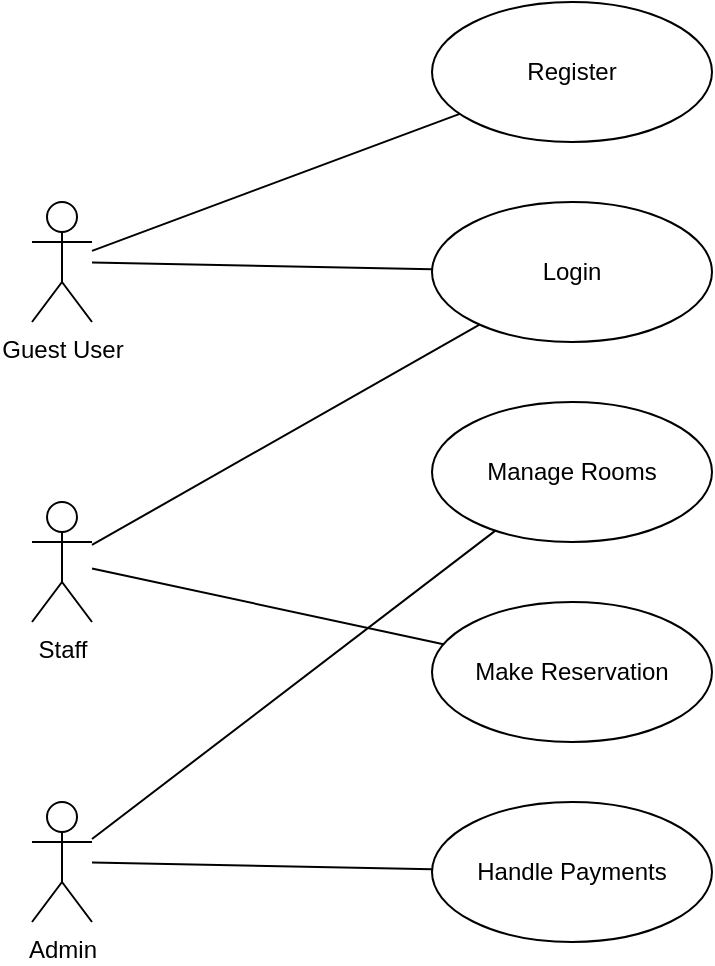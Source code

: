 <?xml version="1.0" encoding="UTF-8"?>
<mxfile version="21.6.8">
  <diagram name="Use Case Diagram" id="use-case">
    <mxGraphModel dx="1422" dy="791" grid="1" gridSize="10" guides="1" tooltips="1" connect="1" arrows="1" fold="1" page="1" pageScale="1" pageWidth="850" pageHeight="1100">
      <root>
        <mxCell id="0"/>
        <mxCell id="1" parent="0"/>
        <!-- Actors -->
        <mxCell id="2" value="Guest User" style="shape=umlActor;verticalLabelPosition=bottom;verticalAlign=top;html=1;" vertex="1" parent="1">
          <mxGeometry x="100" y="300" width="30" height="60" as="geometry"/>
        </mxCell>
        <mxCell id="3" value="Staff" style="shape=umlActor;verticalLabelPosition=bottom;verticalAlign=top;html=1;" vertex="1" parent="1">
          <mxGeometry x="100" y="450" width="30" height="60" as="geometry"/>
        </mxCell>
        <mxCell id="4" value="Admin" style="shape=umlActor;verticalLabelPosition=bottom;verticalAlign=top;html=1;" vertex="1" parent="1">
          <mxGeometry x="100" y="600" width="30" height="60" as="geometry"/>
        </mxCell>
        <!-- Use Cases -->
        <mxCell id="5" value="Register" style="ellipse;whiteSpace=wrap;html=1;" vertex="1" parent="1">
          <mxGeometry x="300" y="200" width="140" height="70" as="geometry"/>
        </mxCell>
        <mxCell id="6" value="Login" style="ellipse;whiteSpace=wrap;html=1;" vertex="1" parent="1">
          <mxGeometry x="300" y="300" width="140" height="70" as="geometry"/>
        </mxCell>
        <mxCell id="7" value="Manage Rooms" style="ellipse;whiteSpace=wrap;html=1;" vertex="1" parent="1">
          <mxGeometry x="300" y="400" width="140" height="70" as="geometry"/>
        </mxCell>
        <mxCell id="8" value="Make Reservation" style="ellipse;whiteSpace=wrap;html=1;" vertex="1" parent="1">
          <mxGeometry x="300" y="500" width="140" height="70" as="geometry"/>
        </mxCell>
        <mxCell id="9" value="Handle Payments" style="ellipse;whiteSpace=wrap;html=1;" vertex="1" parent="1">
          <mxGeometry x="300" y="600" width="140" height="70" as="geometry"/>
        </mxCell>
        <!-- Connections -->
        <mxCell id="10" value="" style="endArrow=none;html=1;rounded=0;" edge="1" parent="1" source="2" target="5">
          <mxGeometry relative="1" as="geometry"/>
        </mxCell>
        <mxCell id="11" value="" style="endArrow=none;html=1;rounded=0;" edge="1" parent="1" source="2" target="6">
          <mxGeometry relative="1" as="geometry"/>
        </mxCell>
        <mxCell id="12" value="" style="endArrow=none;html=1;rounded=0;" edge="1" parent="1" source="3" target="6">
          <mxGeometry relative="1" as="geometry"/>
        </mxCell>
        <mxCell id="13" value="" style="endArrow=none;html=1;rounded=0;" edge="1" parent="1" source="3" target="8">
          <mxGeometry relative="1" as="geometry"/>
        </mxCell>
        <mxCell id="14" value="" style="endArrow=none;html=1;rounded=0;" edge="1" parent="1" source="4" target="7">
          <mxGeometry relative="1" as="geometry"/>
        </mxCell>
        <mxCell id="15" value="" style="endArrow=none;html=1;rounded=0;" edge="1" parent="1" source="4" target="9">
          <mxGeometry relative="1" as="geometry"/>
        </mxCell>
      </root>
    </mxGraphModel>
  </diagram>
  <diagram name="Sequence Diagram" id="sequence">
    <mxGraphModel dx="1422" dy="791" grid="1" gridSize="10" guides="1" tooltips="1" connect="1" arrows="1" fold="1" page="1" pageScale="1" pageWidth="850" pageHeight="1100">
      <root>
        <mxCell id="0"/>
        <mxCell id="1" parent="0"/>
        <!-- Lifelines -->
        <mxCell id="2" value="Guest" style="shape=umlLifeline;perimeter=lifelinePerimeter;container=1;collapsible=0;recursiveResize=0;rounded=0;shadow=0;strokeWidth=1;" vertex="1" parent="1">
          <mxGeometry x="100" y="80" width="100" height="600" as="geometry"/>
        </mxCell>
        <mxCell id="3" value="Auth System" style="shape=umlLifeline;perimeter=lifelinePerimeter;container=1;collapsible=0;recursiveResize=0;rounded=0;shadow=0;strokeWidth=1;" vertex="1" parent="1">
          <mxGeometry x="250" y="80" width="100" height="600" as="geometry"/>
        </mxCell>
        <mxCell id="4" value="Room System" style="shape=umlLifeline;perimeter=lifelinePerimeter;container=1;collapsible=0;recursiveResize=0;rounded=0;shadow=0;strokeWidth=1;" vertex="1" parent="1">
          <mxGeometry x="400" y="80" width="100" height="600" as="geometry"/>
        </mxCell>
        <mxCell id="5" value="Reservation" style="shape=umlLifeline;perimeter=lifelinePerimeter;container=1;collapsible=0;recursiveResize=0;rounded=0;shadow=0;strokeWidth=1;" vertex="1" parent="1">
          <mxGeometry x="550" y="80" width="100" height="600" as="geometry"/>
        </mxCell>
        <!-- Messages -->
        <mxCell id="6" value="Login Request" style="endArrow=block;endFill=1;html=1;edgeStyle=orthogonalEdgeStyle;align=left;verticalAlign=top;" edge="1" parent="1" source="2" target="3">
          <mxGeometry x="-1" relative="1" as="geometry">
            <mxPoint x="150" y="160" as="sourcePoint"/>
            <mxPoint x="300" y="160" as="targetPoint"/>
            <Array as="points">
              <mxPoint x="220" y="160"/>
              <mxPoint x="220" y="160"/>
            </Array>
          </mxGeometry>
        </mxCell>
        <mxCell id="7" value="Auth Token" style="endArrow=open;endFill=1;html=1;edgeStyle=orthogonalEdgeStyle;align=left;verticalAlign=top;dashed=1;" edge="1" parent="1" source="3" target="2">
          <mxGeometry x="-1" relative="1" as="geometry">
            <mxPoint x="300" y="200" as="sourcePoint"/>
            <mxPoint x="150" y="200" as="targetPoint"/>
            <Array as="points">
              <mxPoint x="220" y="200"/>
              <mxPoint x="220" y="200"/>
            </Array>
          </mxGeometry>
        </mxCell>
        <mxCell id="8" value="Check Room Availability" style="endArrow=block;endFill=1;html=1;edgeStyle=orthogonalEdgeStyle;align=left;verticalAlign=top;" edge="1" parent="1" source="2" target="4">
          <mxGeometry x="-1" relative="1" as="geometry">
            <mxPoint x="150" y="240" as="sourcePoint"/>
            <mxPoint x="450" y="240" as="targetPoint"/>
            <Array as="points">
              <mxPoint x="300" y="240"/>
              <mxPoint x="300" y="240"/>
            </Array>
          </mxGeometry>
        </mxCell>
        <mxCell id="9" value="Make Reservation" style="endArrow=block;endFill=1;html=1;edgeStyle=orthogonalEdgeStyle;align=left;verticalAlign=top;" edge="1" parent="1" source="2" target="5">
          <mxGeometry x="-1" relative="1" as="geometry">
            <mxPoint x="150" y="320" as="sourcePoint"/>
            <mxPoint x="600" y="320" as="targetPoint"/>
            <Array as="points">
              <mxPoint x="380" y="320"/>
              <mxPoint x="380" y="320"/>
            </Array>
          </mxGeometry>
        </mxCell>
      </root>
    </mxGraphModel>
  </diagram>
</mxfile>
